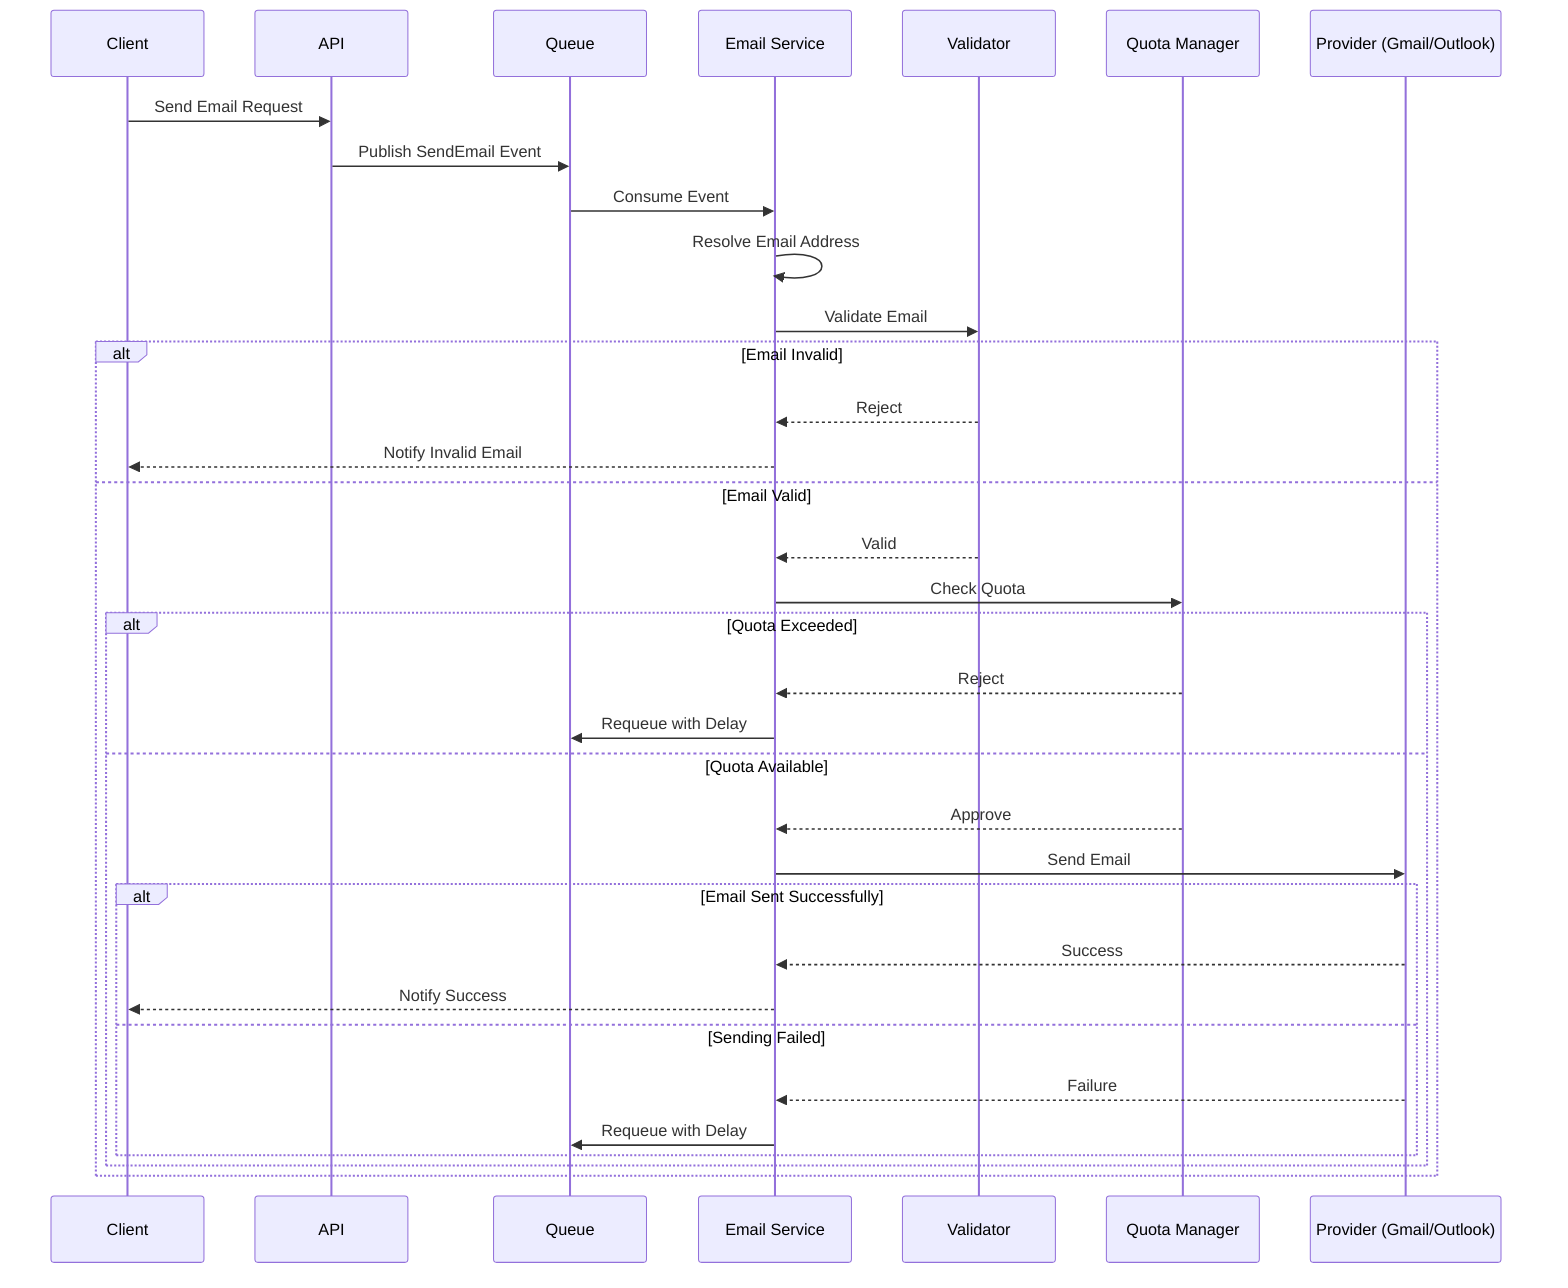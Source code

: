 sequenceDiagram
    participant C as Client
    participant A as API
    participant Q as Queue
    participant E as Email Service
    participant V as Validator
    participant QM as Quota Manager
    participant P as Provider (Gmail/Outlook)
    
    C->>A: Send Email Request
    A->>Q: Publish SendEmail Event
    Q->>E: Consume Event
    E->>E: Resolve Email Address
    E->>V: Validate Email
    alt Email Invalid
        V-->>E: Reject
        E-->>C: Notify Invalid Email
    else Email Valid
        V-->>E: Valid
        E->>QM: Check Quota
        alt Quota Exceeded
            QM-->>E: Reject
            E->>Q: Requeue with Delay
        else Quota Available
            QM-->>E: Approve
            E->>P: Send Email
            alt Email Sent Successfully
                P-->>E: Success
                E-->>C: Notify Success
            else Sending Failed
                P-->>E: Failure
                E->>Q: Requeue with Delay
            end
        end
    end